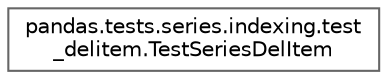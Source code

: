 digraph "Graphical Class Hierarchy"
{
 // LATEX_PDF_SIZE
  bgcolor="transparent";
  edge [fontname=Helvetica,fontsize=10,labelfontname=Helvetica,labelfontsize=10];
  node [fontname=Helvetica,fontsize=10,shape=box,height=0.2,width=0.4];
  rankdir="LR";
  Node0 [id="Node000000",label="pandas.tests.series.indexing.test\l_delitem.TestSeriesDelItem",height=0.2,width=0.4,color="grey40", fillcolor="white", style="filled",URL="$d9/d4d/classpandas_1_1tests_1_1series_1_1indexing_1_1test__delitem_1_1TestSeriesDelItem.html",tooltip=" "];
}
